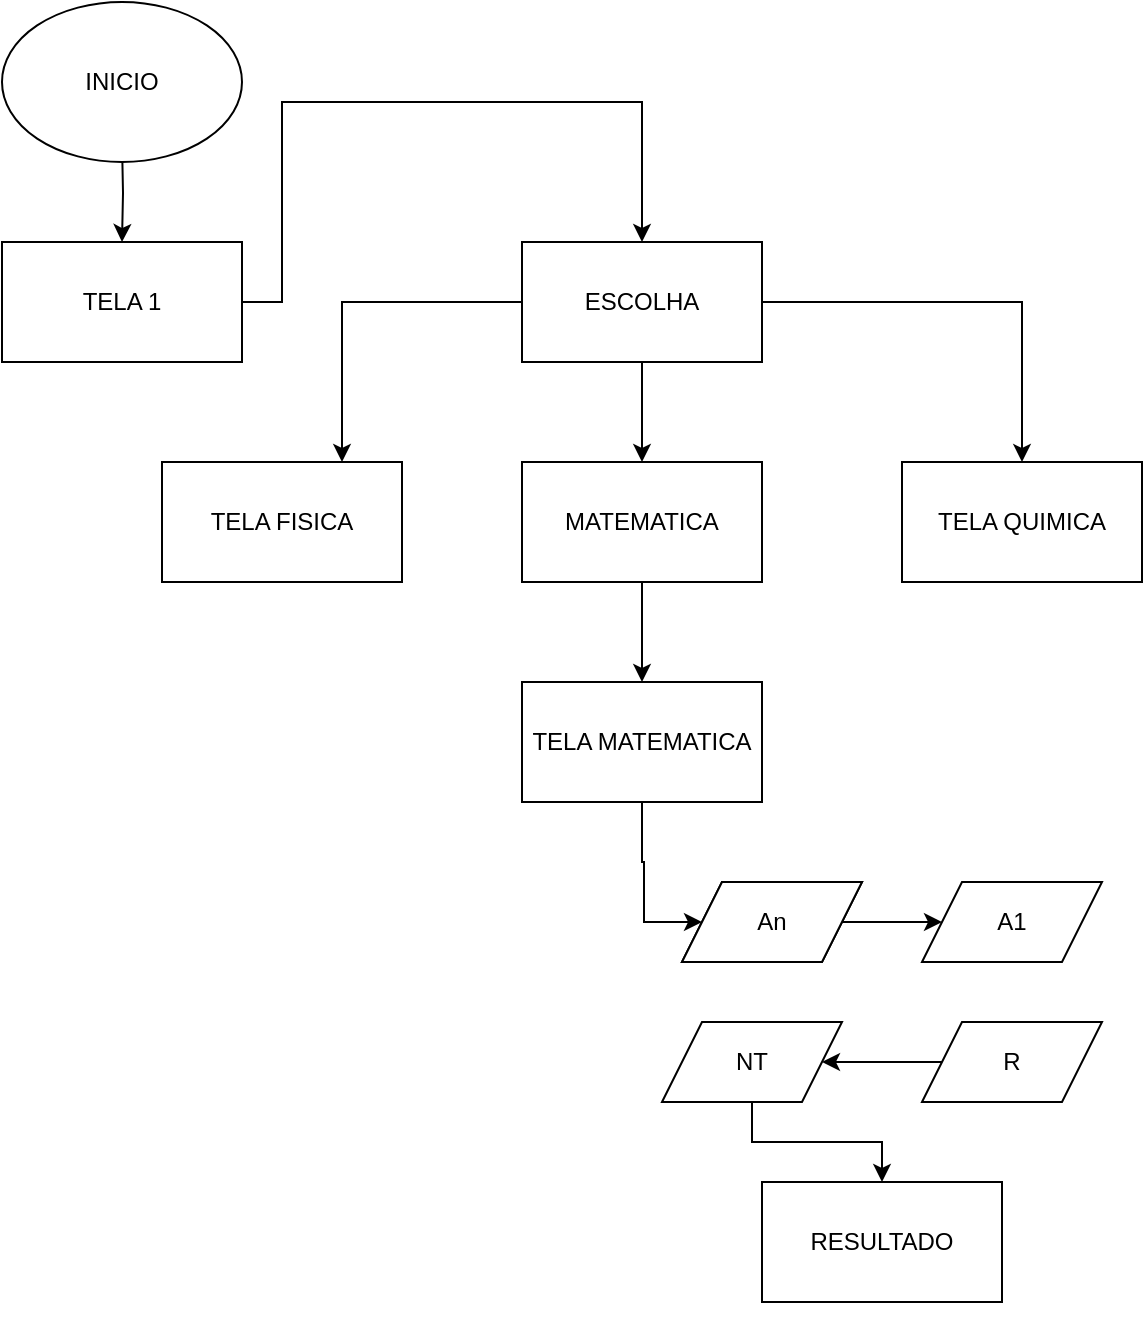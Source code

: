 <mxfile version="22.0.8" type="github">
  <diagram name="Página-1" id="5s9Gq-krAK9BcM5YJaVG">
    <mxGraphModel dx="1255" dy="663" grid="1" gridSize="10" guides="1" tooltips="1" connect="1" arrows="1" fold="1" page="1" pageScale="1" pageWidth="827" pageHeight="1169" math="0" shadow="0">
      <root>
        <mxCell id="0" />
        <mxCell id="1" parent="0" />
        <mxCell id="2KAfMyDs_t2Mga4Ne8DI-3" value="" style="edgeStyle=orthogonalEdgeStyle;rounded=0;orthogonalLoop=1;jettySize=auto;html=1;" parent="1" target="2KAfMyDs_t2Mga4Ne8DI-2" edge="1">
          <mxGeometry relative="1" as="geometry">
            <mxPoint x="80" y="80" as="sourcePoint" />
          </mxGeometry>
        </mxCell>
        <mxCell id="2KAfMyDs_t2Mga4Ne8DI-25" style="edgeStyle=orthogonalEdgeStyle;rounded=0;orthogonalLoop=1;jettySize=auto;html=1;entryX=0.5;entryY=0;entryDx=0;entryDy=0;" parent="1" source="2KAfMyDs_t2Mga4Ne8DI-2" target="2KAfMyDs_t2Mga4Ne8DI-13" edge="1">
          <mxGeometry relative="1" as="geometry">
            <mxPoint x="160" y="60" as="targetPoint" />
            <Array as="points">
              <mxPoint x="160" y="160" />
              <mxPoint x="160" y="60" />
              <mxPoint x="340" y="60" />
            </Array>
          </mxGeometry>
        </mxCell>
        <mxCell id="2KAfMyDs_t2Mga4Ne8DI-2" value="TELA 1" style="rounded=0;whiteSpace=wrap;html=1;" parent="1" vertex="1">
          <mxGeometry x="20" y="130" width="120" height="60" as="geometry" />
        </mxCell>
        <mxCell id="2KAfMyDs_t2Mga4Ne8DI-9" value="TELA FISICA" style="rounded=0;whiteSpace=wrap;html=1;" parent="1" vertex="1">
          <mxGeometry x="100" y="240" width="120" height="60" as="geometry" />
        </mxCell>
        <mxCell id="2KAfMyDs_t2Mga4Ne8DI-16" value="" style="edgeStyle=orthogonalEdgeStyle;rounded=0;orthogonalLoop=1;jettySize=auto;html=1;" parent="1" source="2KAfMyDs_t2Mga4Ne8DI-13" target="2KAfMyDs_t2Mga4Ne8DI-15" edge="1">
          <mxGeometry relative="1" as="geometry" />
        </mxCell>
        <mxCell id="2KAfMyDs_t2Mga4Ne8DI-21" value="" style="edgeStyle=orthogonalEdgeStyle;rounded=0;orthogonalLoop=1;jettySize=auto;html=1;" parent="1" source="2KAfMyDs_t2Mga4Ne8DI-13" target="2KAfMyDs_t2Mga4Ne8DI-20" edge="1">
          <mxGeometry relative="1" as="geometry" />
        </mxCell>
        <mxCell id="2KAfMyDs_t2Mga4Ne8DI-26" style="edgeStyle=orthogonalEdgeStyle;rounded=0;orthogonalLoop=1;jettySize=auto;html=1;entryX=0.75;entryY=0;entryDx=0;entryDy=0;" parent="1" source="2KAfMyDs_t2Mga4Ne8DI-13" target="2KAfMyDs_t2Mga4Ne8DI-9" edge="1">
          <mxGeometry relative="1" as="geometry" />
        </mxCell>
        <mxCell id="2KAfMyDs_t2Mga4Ne8DI-13" value="ESCOLHA" style="rounded=0;whiteSpace=wrap;html=1;" parent="1" vertex="1">
          <mxGeometry x="280" y="130" width="120" height="60" as="geometry" />
        </mxCell>
        <mxCell id="2KAfMyDs_t2Mga4Ne8DI-15" value="TELA QUIMICA" style="whiteSpace=wrap;html=1;rounded=0;" parent="1" vertex="1">
          <mxGeometry x="470" y="240" width="120" height="60" as="geometry" />
        </mxCell>
        <mxCell id="2KAfMyDs_t2Mga4Ne8DI-28" value="" style="edgeStyle=orthogonalEdgeStyle;rounded=0;orthogonalLoop=1;jettySize=auto;html=1;" parent="1" source="2KAfMyDs_t2Mga4Ne8DI-20" target="2KAfMyDs_t2Mga4Ne8DI-27" edge="1">
          <mxGeometry relative="1" as="geometry" />
        </mxCell>
        <mxCell id="2KAfMyDs_t2Mga4Ne8DI-20" value="MATEMATICA" style="rounded=0;whiteSpace=wrap;html=1;" parent="1" vertex="1">
          <mxGeometry x="280" y="240" width="120" height="60" as="geometry" />
        </mxCell>
        <mxCell id="2KAfMyDs_t2Mga4Ne8DI-24" value="INICIO" style="ellipse;whiteSpace=wrap;html=1;" parent="1" vertex="1">
          <mxGeometry x="20" y="10" width="120" height="80" as="geometry" />
        </mxCell>
        <mxCell id="2KAfMyDs_t2Mga4Ne8DI-29" style="edgeStyle=orthogonalEdgeStyle;rounded=0;orthogonalLoop=1;jettySize=auto;html=1;entryX=0;entryY=0.5;entryDx=0;entryDy=0;" parent="1" source="2KAfMyDs_t2Mga4Ne8DI-27" target="2KAfMyDs_t2Mga4Ne8DI-30" edge="1">
          <mxGeometry relative="1" as="geometry">
            <mxPoint x="340.0" y="470.0" as="targetPoint" />
            <Array as="points">
              <mxPoint x="340" y="440" />
              <mxPoint x="341" y="470" />
            </Array>
          </mxGeometry>
        </mxCell>
        <mxCell id="2KAfMyDs_t2Mga4Ne8DI-27" value="TELA MATEMATICA" style="whiteSpace=wrap;html=1;rounded=0;" parent="1" vertex="1">
          <mxGeometry x="280" y="350" width="120" height="60" as="geometry" />
        </mxCell>
        <mxCell id="2KAfMyDs_t2Mga4Ne8DI-30" value="an" style="shape=parallelogram;perimeter=parallelogramPerimeter;whiteSpace=wrap;html=1;fixedSize=1;" parent="1" vertex="1">
          <mxGeometry x="360" y="450" width="90" height="40" as="geometry" />
        </mxCell>
        <mxCell id="2KAfMyDs_t2Mga4Ne8DI-37" value="" style="edgeStyle=orthogonalEdgeStyle;rounded=0;orthogonalLoop=1;jettySize=auto;html=1;" parent="1" source="2KAfMyDs_t2Mga4Ne8DI-31" target="2KAfMyDs_t2Mga4Ne8DI-32" edge="1">
          <mxGeometry relative="1" as="geometry" />
        </mxCell>
        <mxCell id="2KAfMyDs_t2Mga4Ne8DI-31" value="An" style="shape=parallelogram;perimeter=parallelogramPerimeter;whiteSpace=wrap;html=1;fixedSize=1;" parent="1" vertex="1">
          <mxGeometry x="360" y="450" width="90" height="40" as="geometry" />
        </mxCell>
        <mxCell id="2KAfMyDs_t2Mga4Ne8DI-32" value="A1" style="shape=parallelogram;perimeter=parallelogramPerimeter;whiteSpace=wrap;html=1;fixedSize=1;" parent="1" vertex="1">
          <mxGeometry x="480" y="450" width="90" height="40" as="geometry" />
        </mxCell>
        <mxCell id="2KAfMyDs_t2Mga4Ne8DI-35" style="edgeStyle=orthogonalEdgeStyle;rounded=0;orthogonalLoop=1;jettySize=auto;html=1;exitX=0.75;exitY=0;exitDx=0;exitDy=0;" parent="1" source="2KAfMyDs_t2Mga4Ne8DI-33" edge="1">
          <mxGeometry relative="1" as="geometry">
            <mxPoint x="407.75" y="540" as="targetPoint" />
          </mxGeometry>
        </mxCell>
        <mxCell id="Z0JZfeY_nNfPTM5vxJ6i-4" value="" style="edgeStyle=orthogonalEdgeStyle;rounded=0;orthogonalLoop=1;jettySize=auto;html=1;" edge="1" parent="1" source="2KAfMyDs_t2Mga4Ne8DI-33" target="Z0JZfeY_nNfPTM5vxJ6i-1">
          <mxGeometry relative="1" as="geometry" />
        </mxCell>
        <mxCell id="2KAfMyDs_t2Mga4Ne8DI-33" value="NT" style="shape=parallelogram;perimeter=parallelogramPerimeter;whiteSpace=wrap;html=1;fixedSize=1;" parent="1" vertex="1">
          <mxGeometry x="350" y="520" width="90" height="40" as="geometry" />
        </mxCell>
        <mxCell id="2KAfMyDs_t2Mga4Ne8DI-44" value="" style="edgeStyle=orthogonalEdgeStyle;rounded=0;orthogonalLoop=1;jettySize=auto;html=1;" parent="1" source="2KAfMyDs_t2Mga4Ne8DI-34" target="2KAfMyDs_t2Mga4Ne8DI-33" edge="1">
          <mxGeometry relative="1" as="geometry" />
        </mxCell>
        <mxCell id="2KAfMyDs_t2Mga4Ne8DI-34" value="R" style="shape=parallelogram;perimeter=parallelogramPerimeter;whiteSpace=wrap;html=1;fixedSize=1;" parent="1" vertex="1">
          <mxGeometry x="480" y="520" width="90" height="40" as="geometry" />
        </mxCell>
        <mxCell id="Z0JZfeY_nNfPTM5vxJ6i-5" style="edgeStyle=orthogonalEdgeStyle;rounded=0;orthogonalLoop=1;jettySize=auto;html=1;exitX=0.5;exitY=1;exitDx=0;exitDy=0;" edge="1" parent="1" source="Z0JZfeY_nNfPTM5vxJ6i-1">
          <mxGeometry relative="1" as="geometry">
            <mxPoint x="470" y="650" as="targetPoint" />
          </mxGeometry>
        </mxCell>
        <mxCell id="Z0JZfeY_nNfPTM5vxJ6i-1" value="RESULTADO" style="rounded=0;whiteSpace=wrap;html=1;" vertex="1" parent="1">
          <mxGeometry x="400" y="600" width="120" height="60" as="geometry" />
        </mxCell>
      </root>
    </mxGraphModel>
  </diagram>
</mxfile>
